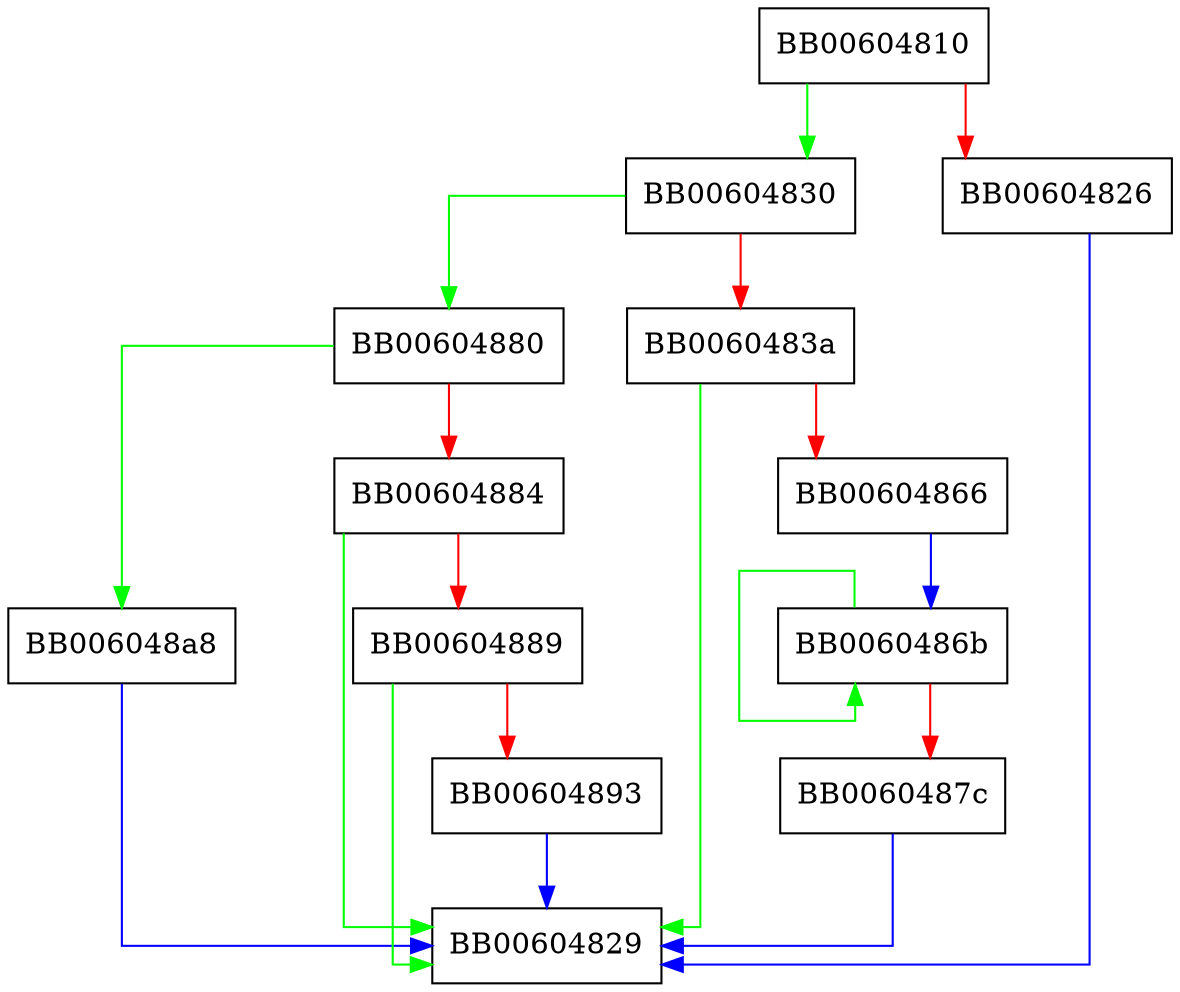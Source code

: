 digraph CRYPTO_ccm128_tag {
  node [shape="box"];
  graph [splines=ortho];
  BB00604810 -> BB00604830 [color="green"];
  BB00604810 -> BB00604826 [color="red"];
  BB00604826 -> BB00604829 [color="blue"];
  BB00604830 -> BB00604880 [color="green"];
  BB00604830 -> BB0060483a [color="red"];
  BB0060483a -> BB00604829 [color="green"];
  BB0060483a -> BB00604866 [color="red"];
  BB00604866 -> BB0060486b [color="blue"];
  BB0060486b -> BB0060486b [color="green"];
  BB0060486b -> BB0060487c [color="red"];
  BB0060487c -> BB00604829 [color="blue"];
  BB00604880 -> BB006048a8 [color="green"];
  BB00604880 -> BB00604884 [color="red"];
  BB00604884 -> BB00604829 [color="green"];
  BB00604884 -> BB00604889 [color="red"];
  BB00604889 -> BB00604829 [color="green"];
  BB00604889 -> BB00604893 [color="red"];
  BB00604893 -> BB00604829 [color="blue"];
  BB006048a8 -> BB00604829 [color="blue"];
}
